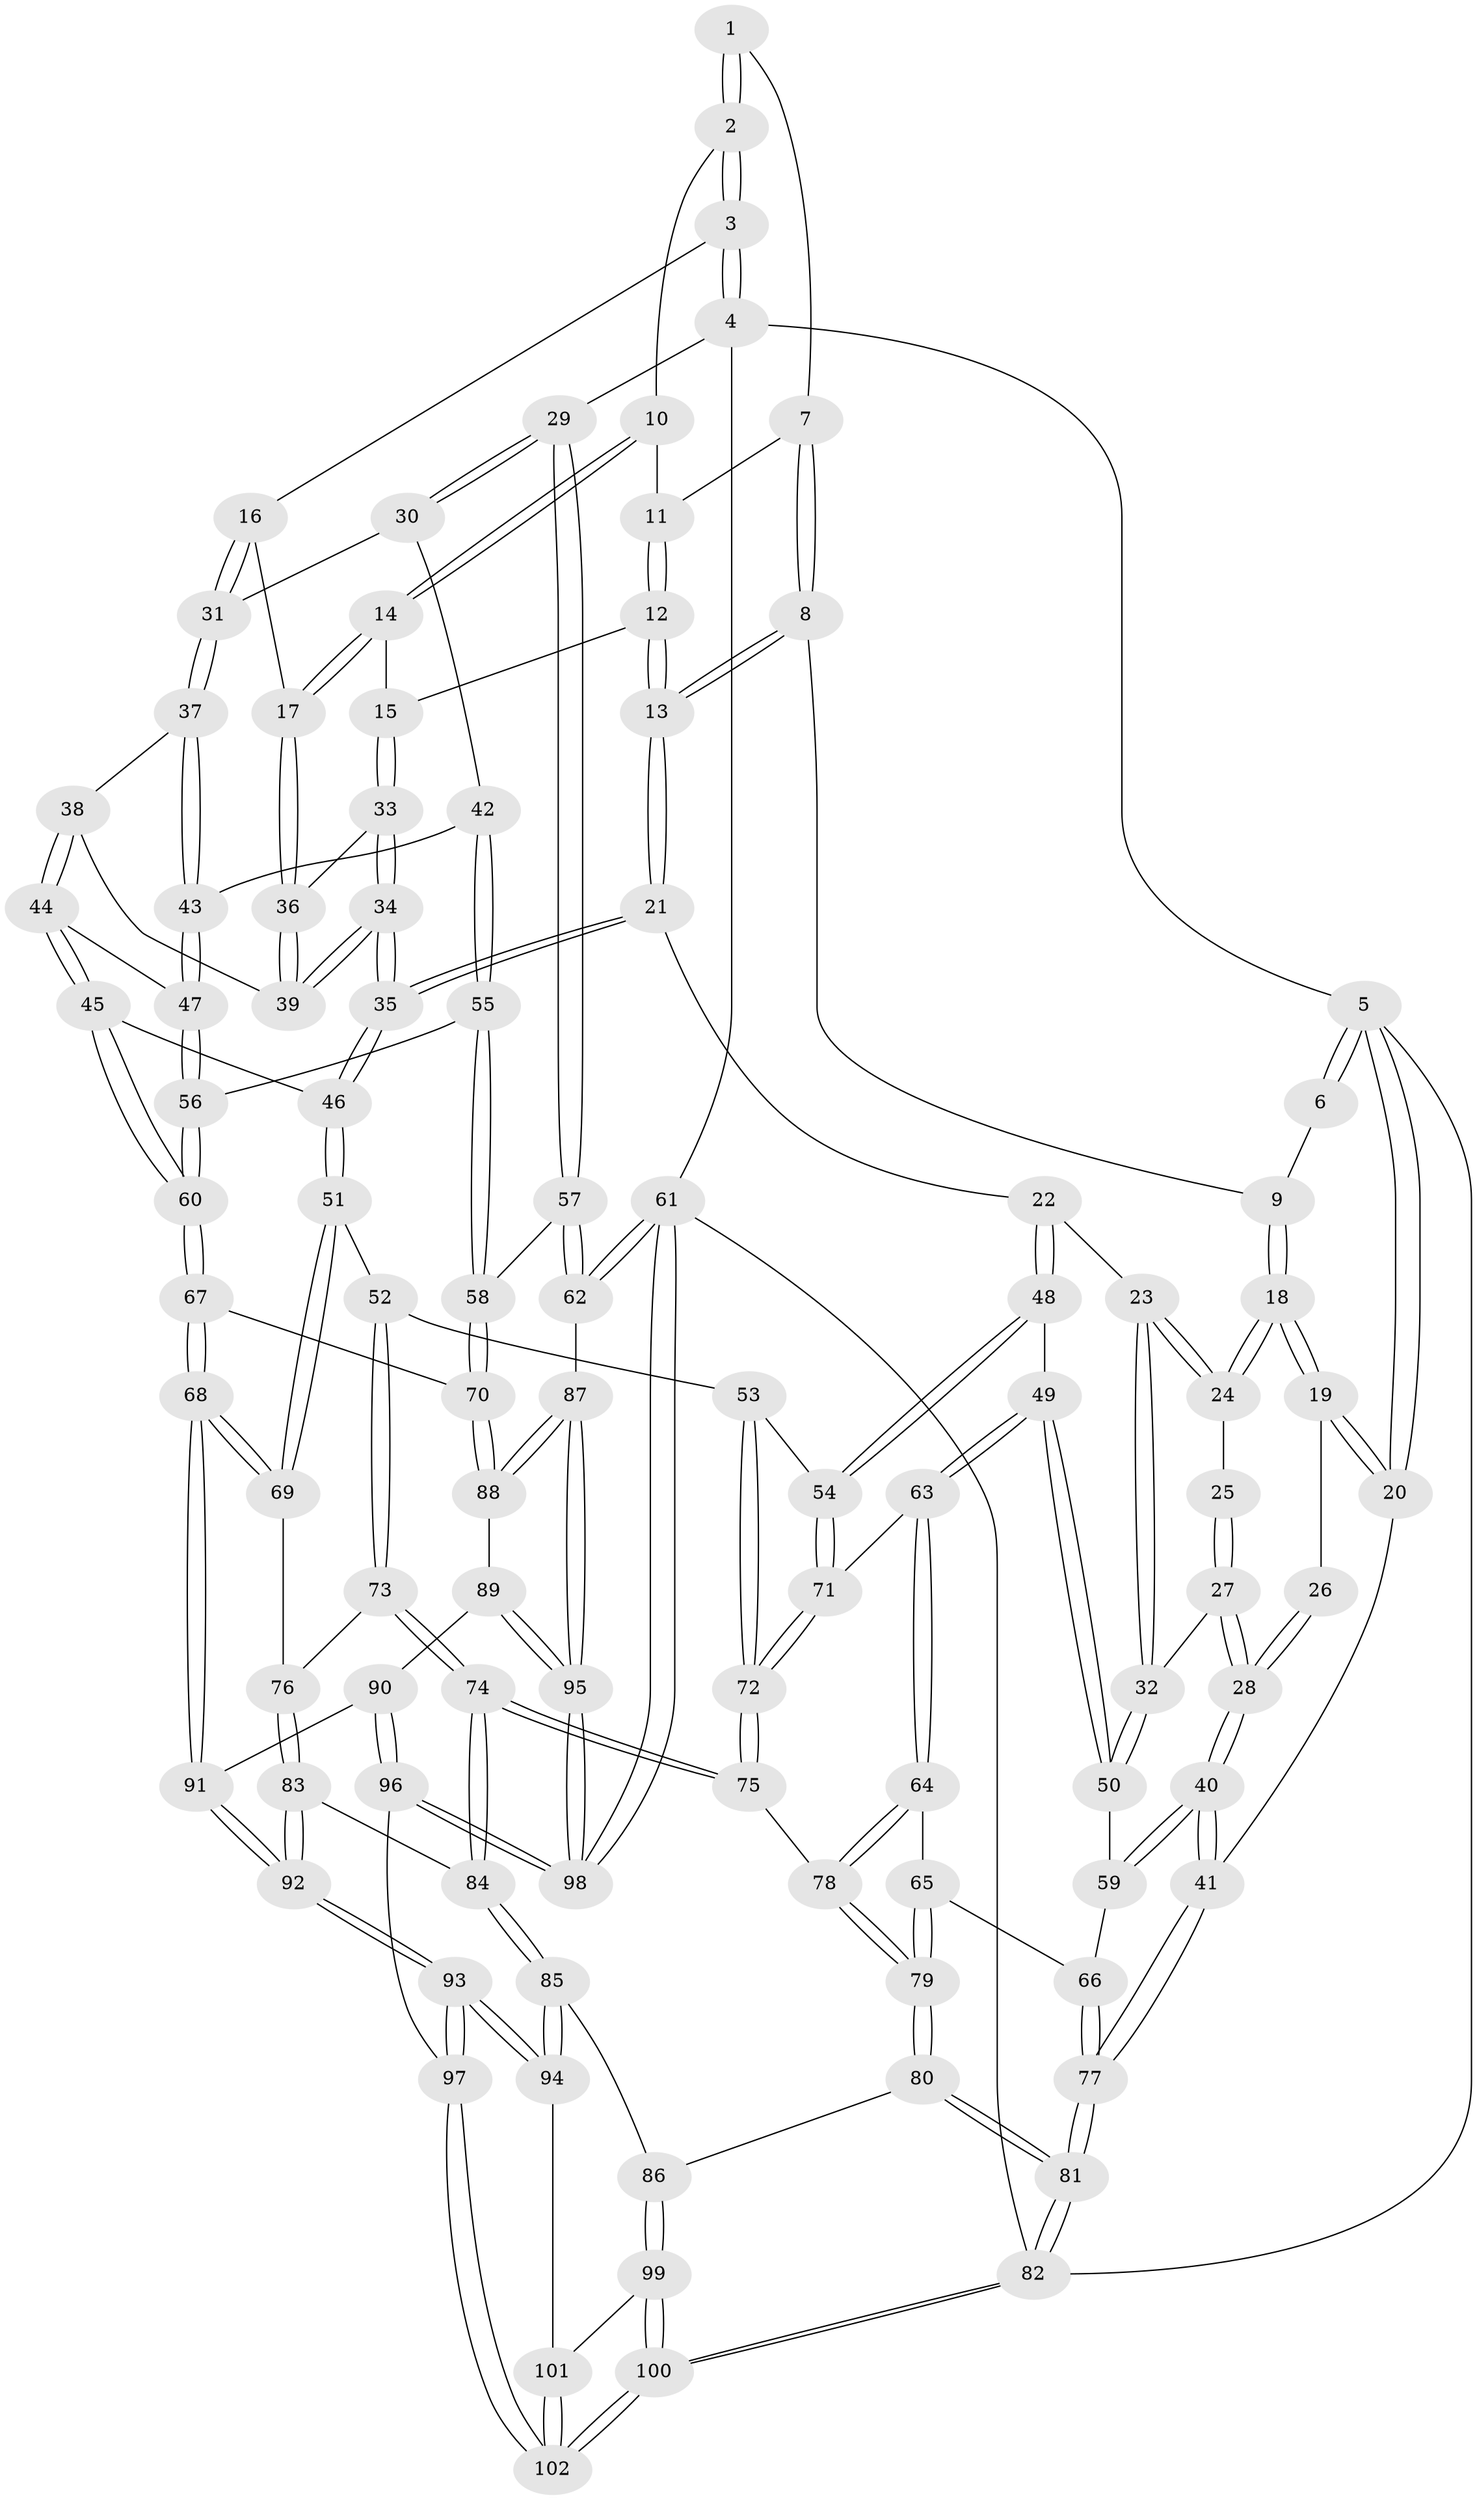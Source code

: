 // coarse degree distribution, {3: 0.08196721311475409, 5: 0.3442622950819672, 4: 0.47540983606557374, 6: 0.09836065573770492}
// Generated by graph-tools (version 1.1) at 2025/52/02/27/25 19:52:43]
// undirected, 102 vertices, 252 edges
graph export_dot {
graph [start="1"]
  node [color=gray90,style=filled];
  1 [pos="+0.495717657036411+0"];
  2 [pos="+0.9355574736636318+0"];
  3 [pos="+1+0"];
  4 [pos="+1+0"];
  5 [pos="+0+0"];
  6 [pos="+0.17099978480519143+0"];
  7 [pos="+0.4938034397683452+0"];
  8 [pos="+0.35161668051354567+0.10895407000374001"];
  9 [pos="+0.2084722595149628+0.01309001389246401"];
  10 [pos="+0.628752028514887+0.07605566123003263"];
  11 [pos="+0.5227256048286935+0.054952609713591324"];
  12 [pos="+0.5077382657125802+0.17330477681476014"];
  13 [pos="+0.3952124442006194+0.21070785467720105"];
  14 [pos="+0.662678978619997+0.14741457427757537"];
  15 [pos="+0.5103051515887902+0.1748588441555489"];
  16 [pos="+0.8154220640204449+0.10449050689096634"];
  17 [pos="+0.7238286698982316+0.17891692830718534"];
  18 [pos="+0.18576241972053825+0.06977385496952401"];
  19 [pos="+0+0.11591986876729692"];
  20 [pos="+0+0.09043334305402038"];
  21 [pos="+0.36433295999484905+0.2650635228609978"];
  22 [pos="+0.3476034819565326+0.27851431871105364"];
  23 [pos="+0.20311770238948174+0.2528447852767613"];
  24 [pos="+0.1695896739655175+0.1457579103002002"];
  25 [pos="+0.09772301957533272+0.16097501904879588"];
  26 [pos="+0.06876654856754057+0.15962905084448112"];
  27 [pos="+0.004763690199343305+0.33939094756550875"];
  28 [pos="+0+0.3441376771724878"];
  29 [pos="+1+0.08655019359619892"];
  30 [pos="+1+0.2271712678357498"];
  31 [pos="+0.8713179574254893+0.26708022180558766"];
  32 [pos="+0.13488972835249594+0.32769784217629466"];
  33 [pos="+0.5458398269331629+0.2268369508718094"];
  34 [pos="+0.5697028768608857+0.32726925466069634"];
  35 [pos="+0.5558088780544626+0.3679934750251833"];
  36 [pos="+0.7132882731293019+0.2272958553162432"];
  37 [pos="+0.8446280693475144+0.31603167552289907"];
  38 [pos="+0.7503923209343214+0.31668705580619333"];
  39 [pos="+0.7142991385462591+0.2525765767438408"];
  40 [pos="+0+0.38072968976093957"];
  41 [pos="+0+0.38668616853672577"];
  42 [pos="+0.9119610113532843+0.38455430008222"];
  43 [pos="+0.8745993323512635+0.35291101473054115"];
  44 [pos="+0.7410586107323686+0.344950526995217"];
  45 [pos="+0.5955177511094091+0.43518254843808396"];
  46 [pos="+0.5660245090940389+0.4319370764453047"];
  47 [pos="+0.7760944726751433+0.4390520198668164"];
  48 [pos="+0.34870161116688214+0.4614581420814449"];
  49 [pos="+0.2720831696237077+0.47782113007105176"];
  50 [pos="+0.19799633138044742+0.4503518202787712"];
  51 [pos="+0.5438580964141663+0.454429294405727"];
  52 [pos="+0.4689095159324383+0.4932290831963347"];
  53 [pos="+0.3628976727375455+0.471143944510741"];
  54 [pos="+0.35189587823536184+0.46374216655112827"];
  55 [pos="+0.9286099778657747+0.46283749717733985"];
  56 [pos="+0.7795057888842634+0.4599451989058674"];
  57 [pos="+1+0.556847201990837"];
  58 [pos="+0.9927653946380469+0.5359569837258964"];
  59 [pos="+0.15288315067377098+0.48451513043939337"];
  60 [pos="+0.7303637127887466+0.5248863330653475"];
  61 [pos="+1+1"];
  62 [pos="+1+0.8214594602223635"];
  63 [pos="+0.2237815297296841+0.5981310664304342"];
  64 [pos="+0.21964579473126605+0.6032255746668398"];
  65 [pos="+0.19807616245308093+0.6106952320060584"];
  66 [pos="+0.11227072849245434+0.5543301112159082"];
  67 [pos="+0.7537723749581915+0.6744528820730978"];
  68 [pos="+0.6784956018248166+0.7118235008183412"];
  69 [pos="+0.664632253495338+0.7040236515856173"];
  70 [pos="+0.7884928837513776+0.679455904321453"];
  71 [pos="+0.28804399556477256+0.6083928752245644"];
  72 [pos="+0.3475802443836811+0.6301629102593"];
  73 [pos="+0.4886643634956221+0.6469325890375979"];
  74 [pos="+0.37333880111209405+0.7093348388588334"];
  75 [pos="+0.3645219219597342+0.7012376605439847"];
  76 [pos="+0.530079275265264+0.6676143879612855"];
  77 [pos="+0+0.6509516526170672"];
  78 [pos="+0.2844281463345487+0.6890260387697577"];
  79 [pos="+0.09630113550771588+0.7976566696473171"];
  80 [pos="+0.09233551254676348+0.8020428726864364"];
  81 [pos="+0+0.7738574450536779"];
  82 [pos="+0+1"];
  83 [pos="+0.46889554026388297+0.8190776438942123"];
  84 [pos="+0.3738018041751845+0.7505828019515601"];
  85 [pos="+0.3269233860006977+0.8097495894872007"];
  86 [pos="+0.10249418409241762+0.8093195116341436"];
  87 [pos="+0.9952063809290427+0.825819860398901"];
  88 [pos="+0.8909774637533432+0.7965360223324083"];
  89 [pos="+0.8401888763769834+0.8801587156586129"];
  90 [pos="+0.7142789265242852+0.8871796001059712"];
  91 [pos="+0.657489775043667+0.7743438277605826"];
  92 [pos="+0.5229265817686743+0.882937383094095"];
  93 [pos="+0.4681021320992821+1"];
  94 [pos="+0.34797696735799094+0.9523353832694481"];
  95 [pos="+0.8419062455699907+1"];
  96 [pos="+0.716587101379466+1"];
  97 [pos="+0.4847753878217298+1"];
  98 [pos="+0.7961452417268416+1"];
  99 [pos="+0.13142262182768835+0.8528020281319685"];
  100 [pos="+0.11561386451006156+1"];
  101 [pos="+0.20836596059884618+0.925997186962751"];
  102 [pos="+0.1641509472071869+1"];
  1 -- 2;
  1 -- 2;
  1 -- 7;
  2 -- 3;
  2 -- 3;
  2 -- 10;
  3 -- 4;
  3 -- 4;
  3 -- 16;
  4 -- 5;
  4 -- 29;
  4 -- 61;
  5 -- 6;
  5 -- 6;
  5 -- 20;
  5 -- 20;
  5 -- 82;
  6 -- 9;
  7 -- 8;
  7 -- 8;
  7 -- 11;
  8 -- 9;
  8 -- 13;
  8 -- 13;
  9 -- 18;
  9 -- 18;
  10 -- 11;
  10 -- 14;
  10 -- 14;
  11 -- 12;
  11 -- 12;
  12 -- 13;
  12 -- 13;
  12 -- 15;
  13 -- 21;
  13 -- 21;
  14 -- 15;
  14 -- 17;
  14 -- 17;
  15 -- 33;
  15 -- 33;
  16 -- 17;
  16 -- 31;
  16 -- 31;
  17 -- 36;
  17 -- 36;
  18 -- 19;
  18 -- 19;
  18 -- 24;
  18 -- 24;
  19 -- 20;
  19 -- 20;
  19 -- 26;
  20 -- 41;
  21 -- 22;
  21 -- 35;
  21 -- 35;
  22 -- 23;
  22 -- 48;
  22 -- 48;
  23 -- 24;
  23 -- 24;
  23 -- 32;
  23 -- 32;
  24 -- 25;
  25 -- 27;
  25 -- 27;
  26 -- 28;
  26 -- 28;
  27 -- 28;
  27 -- 28;
  27 -- 32;
  28 -- 40;
  28 -- 40;
  29 -- 30;
  29 -- 30;
  29 -- 57;
  29 -- 57;
  30 -- 31;
  30 -- 42;
  31 -- 37;
  31 -- 37;
  32 -- 50;
  32 -- 50;
  33 -- 34;
  33 -- 34;
  33 -- 36;
  34 -- 35;
  34 -- 35;
  34 -- 39;
  34 -- 39;
  35 -- 46;
  35 -- 46;
  36 -- 39;
  36 -- 39;
  37 -- 38;
  37 -- 43;
  37 -- 43;
  38 -- 39;
  38 -- 44;
  38 -- 44;
  40 -- 41;
  40 -- 41;
  40 -- 59;
  40 -- 59;
  41 -- 77;
  41 -- 77;
  42 -- 43;
  42 -- 55;
  42 -- 55;
  43 -- 47;
  43 -- 47;
  44 -- 45;
  44 -- 45;
  44 -- 47;
  45 -- 46;
  45 -- 60;
  45 -- 60;
  46 -- 51;
  46 -- 51;
  47 -- 56;
  47 -- 56;
  48 -- 49;
  48 -- 54;
  48 -- 54;
  49 -- 50;
  49 -- 50;
  49 -- 63;
  49 -- 63;
  50 -- 59;
  51 -- 52;
  51 -- 69;
  51 -- 69;
  52 -- 53;
  52 -- 73;
  52 -- 73;
  53 -- 54;
  53 -- 72;
  53 -- 72;
  54 -- 71;
  54 -- 71;
  55 -- 56;
  55 -- 58;
  55 -- 58;
  56 -- 60;
  56 -- 60;
  57 -- 58;
  57 -- 62;
  57 -- 62;
  58 -- 70;
  58 -- 70;
  59 -- 66;
  60 -- 67;
  60 -- 67;
  61 -- 62;
  61 -- 62;
  61 -- 98;
  61 -- 98;
  61 -- 82;
  62 -- 87;
  63 -- 64;
  63 -- 64;
  63 -- 71;
  64 -- 65;
  64 -- 78;
  64 -- 78;
  65 -- 66;
  65 -- 79;
  65 -- 79;
  66 -- 77;
  66 -- 77;
  67 -- 68;
  67 -- 68;
  67 -- 70;
  68 -- 69;
  68 -- 69;
  68 -- 91;
  68 -- 91;
  69 -- 76;
  70 -- 88;
  70 -- 88;
  71 -- 72;
  71 -- 72;
  72 -- 75;
  72 -- 75;
  73 -- 74;
  73 -- 74;
  73 -- 76;
  74 -- 75;
  74 -- 75;
  74 -- 84;
  74 -- 84;
  75 -- 78;
  76 -- 83;
  76 -- 83;
  77 -- 81;
  77 -- 81;
  78 -- 79;
  78 -- 79;
  79 -- 80;
  79 -- 80;
  80 -- 81;
  80 -- 81;
  80 -- 86;
  81 -- 82;
  81 -- 82;
  82 -- 100;
  82 -- 100;
  83 -- 84;
  83 -- 92;
  83 -- 92;
  84 -- 85;
  84 -- 85;
  85 -- 86;
  85 -- 94;
  85 -- 94;
  86 -- 99;
  86 -- 99;
  87 -- 88;
  87 -- 88;
  87 -- 95;
  87 -- 95;
  88 -- 89;
  89 -- 90;
  89 -- 95;
  89 -- 95;
  90 -- 91;
  90 -- 96;
  90 -- 96;
  91 -- 92;
  91 -- 92;
  92 -- 93;
  92 -- 93;
  93 -- 94;
  93 -- 94;
  93 -- 97;
  93 -- 97;
  94 -- 101;
  95 -- 98;
  95 -- 98;
  96 -- 97;
  96 -- 98;
  96 -- 98;
  97 -- 102;
  97 -- 102;
  99 -- 100;
  99 -- 100;
  99 -- 101;
  100 -- 102;
  100 -- 102;
  101 -- 102;
  101 -- 102;
}
